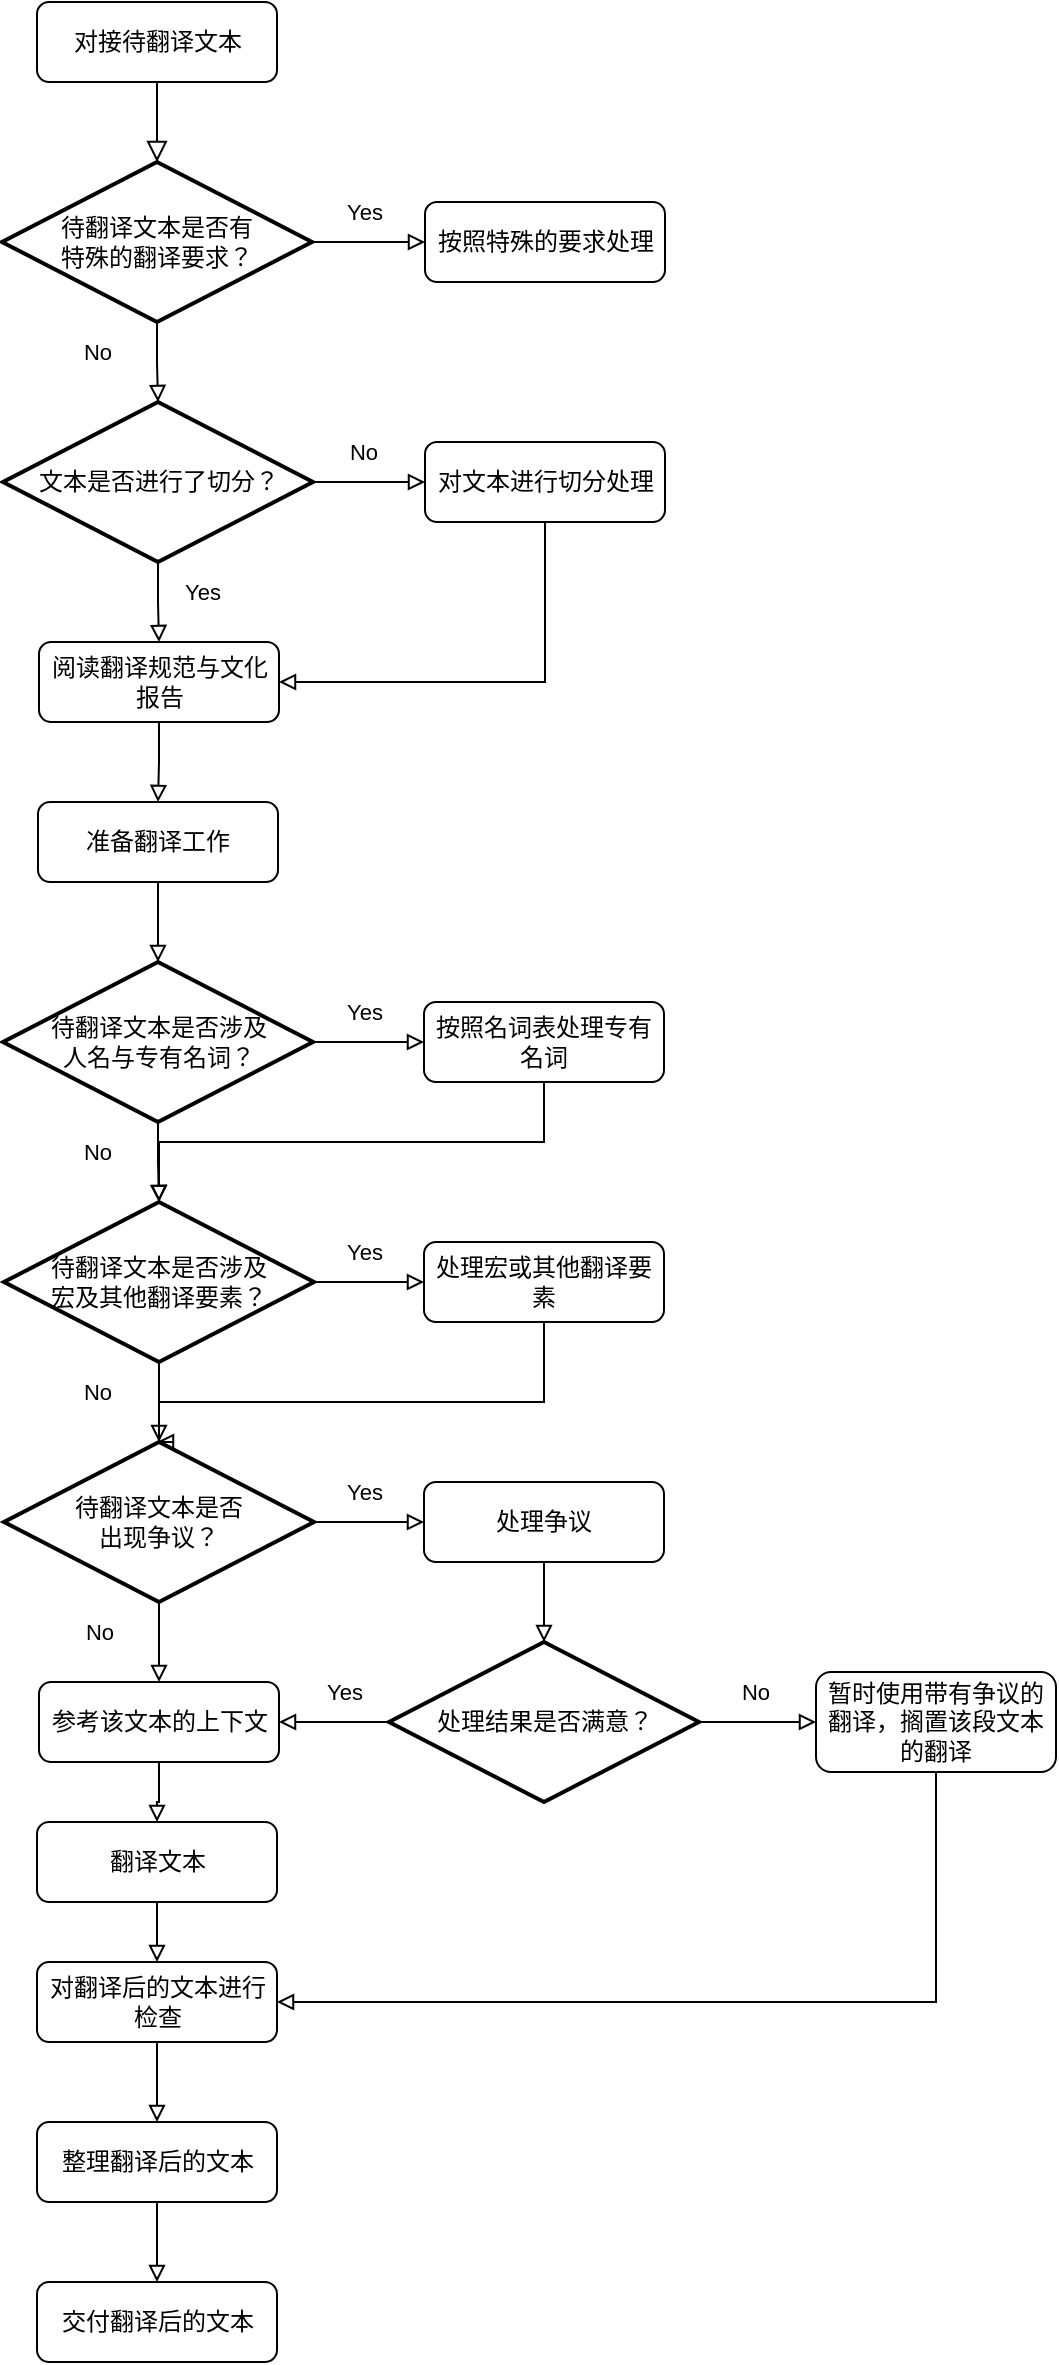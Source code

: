 <mxfile version="24.1.0" type="github">
  <diagram id="C5RBs43oDa-KdzZeNtuy" name="Page-1">
    <mxGraphModel dx="787" dy="516" grid="1" gridSize="10" guides="1" tooltips="1" connect="1" arrows="1" fold="1" page="1" pageScale="1" pageWidth="827" pageHeight="1169" math="0" shadow="0">
      <root>
        <mxCell id="WIyWlLk6GJQsqaUBKTNV-0" />
        <mxCell id="WIyWlLk6GJQsqaUBKTNV-1" parent="WIyWlLk6GJQsqaUBKTNV-0" />
        <mxCell id="WIyWlLk6GJQsqaUBKTNV-2" value="" style="rounded=0;html=1;jettySize=auto;orthogonalLoop=1;fontSize=11;endArrow=block;endFill=0;endSize=8;strokeWidth=1;shadow=0;labelBackgroundColor=none;edgeStyle=orthogonalEdgeStyle;entryX=0.5;entryY=0;entryDx=0;entryDy=0;entryPerimeter=0;" parent="WIyWlLk6GJQsqaUBKTNV-1" source="WIyWlLk6GJQsqaUBKTNV-3" target="IJrdV3IL_r7NS5gYrvFq-0" edge="1">
          <mxGeometry relative="1" as="geometry">
            <mxPoint x="87.5" y="100" as="targetPoint" />
          </mxGeometry>
        </mxCell>
        <mxCell id="WIyWlLk6GJQsqaUBKTNV-3" value="对接待翻译文本" style="rounded=1;whiteSpace=wrap;html=1;fontSize=12;glass=0;strokeWidth=1;shadow=0;" parent="WIyWlLk6GJQsqaUBKTNV-1" vertex="1">
          <mxGeometry x="27.5" y="10" width="120" height="40" as="geometry" />
        </mxCell>
        <mxCell id="IJrdV3IL_r7NS5gYrvFq-50" style="edgeStyle=orthogonalEdgeStyle;rounded=0;orthogonalLoop=1;jettySize=auto;html=1;entryX=0;entryY=0.5;entryDx=0;entryDy=0;strokeColor=default;align=center;verticalAlign=middle;fontFamily=Helvetica;fontSize=11;fontColor=default;labelBackgroundColor=default;endArrow=block;endFill=0;" edge="1" parent="WIyWlLk6GJQsqaUBKTNV-1" source="IJrdV3IL_r7NS5gYrvFq-0" target="IJrdV3IL_r7NS5gYrvFq-1">
          <mxGeometry relative="1" as="geometry" />
        </mxCell>
        <mxCell id="IJrdV3IL_r7NS5gYrvFq-0" value="&lt;div&gt;待翻译文本是否有&lt;/div&gt;&lt;div&gt;特殊的翻译要求？&lt;/div&gt;" style="strokeWidth=2;html=1;shape=mxgraph.flowchart.decision;whiteSpace=wrap;" vertex="1" parent="WIyWlLk6GJQsqaUBKTNV-1">
          <mxGeometry x="10" y="90" width="155" height="80" as="geometry" />
        </mxCell>
        <mxCell id="IJrdV3IL_r7NS5gYrvFq-1" value="按照特殊的要求处理" style="rounded=1;whiteSpace=wrap;html=1;fontSize=12;glass=0;strokeWidth=1;shadow=0;" vertex="1" parent="WIyWlLk6GJQsqaUBKTNV-1">
          <mxGeometry x="221.5" y="110" width="120" height="40" as="geometry" />
        </mxCell>
        <mxCell id="IJrdV3IL_r7NS5gYrvFq-29" style="edgeStyle=orthogonalEdgeStyle;rounded=0;orthogonalLoop=1;jettySize=auto;html=1;entryX=0;entryY=0.5;entryDx=0;entryDy=0;strokeColor=default;align=center;verticalAlign=middle;fontFamily=Helvetica;fontSize=11;fontColor=default;labelBackgroundColor=default;endArrow=block;endFill=0;" edge="1" parent="WIyWlLk6GJQsqaUBKTNV-1" source="IJrdV3IL_r7NS5gYrvFq-2" target="IJrdV3IL_r7NS5gYrvFq-3">
          <mxGeometry relative="1" as="geometry" />
        </mxCell>
        <mxCell id="IJrdV3IL_r7NS5gYrvFq-31" style="edgeStyle=orthogonalEdgeStyle;rounded=0;orthogonalLoop=1;jettySize=auto;html=1;entryX=0.5;entryY=0;entryDx=0;entryDy=0;strokeColor=default;align=center;verticalAlign=middle;fontFamily=Helvetica;fontSize=11;fontColor=default;labelBackgroundColor=default;endArrow=block;endFill=0;" edge="1" parent="WIyWlLk6GJQsqaUBKTNV-1" source="IJrdV3IL_r7NS5gYrvFq-2" target="IJrdV3IL_r7NS5gYrvFq-16">
          <mxGeometry relative="1" as="geometry" />
        </mxCell>
        <mxCell id="IJrdV3IL_r7NS5gYrvFq-2" value="文本是否进行了切分？" style="strokeWidth=2;html=1;shape=mxgraph.flowchart.decision;whiteSpace=wrap;" vertex="1" parent="WIyWlLk6GJQsqaUBKTNV-1">
          <mxGeometry x="10.5" y="210" width="155" height="80" as="geometry" />
        </mxCell>
        <mxCell id="IJrdV3IL_r7NS5gYrvFq-30" style="edgeStyle=orthogonalEdgeStyle;rounded=0;orthogonalLoop=1;jettySize=auto;html=1;entryX=1;entryY=0.5;entryDx=0;entryDy=0;strokeColor=default;align=center;verticalAlign=middle;fontFamily=Helvetica;fontSize=11;fontColor=default;labelBackgroundColor=default;endArrow=block;endFill=0;" edge="1" parent="WIyWlLk6GJQsqaUBKTNV-1" source="IJrdV3IL_r7NS5gYrvFq-3" target="IJrdV3IL_r7NS5gYrvFq-16">
          <mxGeometry relative="1" as="geometry">
            <Array as="points">
              <mxPoint x="281.5" y="350" />
            </Array>
          </mxGeometry>
        </mxCell>
        <mxCell id="IJrdV3IL_r7NS5gYrvFq-3" value="对文本进行切分处理" style="rounded=1;whiteSpace=wrap;html=1;fontSize=12;glass=0;strokeWidth=1;shadow=0;" vertex="1" parent="WIyWlLk6GJQsqaUBKTNV-1">
          <mxGeometry x="221.5" y="230" width="120" height="40" as="geometry" />
        </mxCell>
        <mxCell id="IJrdV3IL_r7NS5gYrvFq-34" style="edgeStyle=orthogonalEdgeStyle;rounded=0;orthogonalLoop=1;jettySize=auto;html=1;strokeColor=default;align=center;verticalAlign=middle;fontFamily=Helvetica;fontSize=11;fontColor=default;labelBackgroundColor=default;endArrow=block;endFill=0;" edge="1" parent="WIyWlLk6GJQsqaUBKTNV-1" source="IJrdV3IL_r7NS5gYrvFq-4" target="IJrdV3IL_r7NS5gYrvFq-11">
          <mxGeometry relative="1" as="geometry" />
        </mxCell>
        <mxCell id="IJrdV3IL_r7NS5gYrvFq-35" style="edgeStyle=orthogonalEdgeStyle;rounded=0;orthogonalLoop=1;jettySize=auto;html=1;strokeColor=default;align=center;verticalAlign=middle;fontFamily=Helvetica;fontSize=11;fontColor=default;labelBackgroundColor=default;endArrow=block;endFill=0;" edge="1" parent="WIyWlLk6GJQsqaUBKTNV-1" source="IJrdV3IL_r7NS5gYrvFq-4" target="IJrdV3IL_r7NS5gYrvFq-6">
          <mxGeometry relative="1" as="geometry" />
        </mxCell>
        <mxCell id="IJrdV3IL_r7NS5gYrvFq-4" value="&lt;div&gt;待翻译文本是否涉及&lt;/div&gt;&lt;div&gt;人名与专有名词？&lt;br&gt;&lt;/div&gt;" style="strokeWidth=2;html=1;shape=mxgraph.flowchart.decision;whiteSpace=wrap;" vertex="1" parent="WIyWlLk6GJQsqaUBKTNV-1">
          <mxGeometry x="10.5" y="490" width="155" height="80" as="geometry" />
        </mxCell>
        <mxCell id="IJrdV3IL_r7NS5gYrvFq-33" style="edgeStyle=orthogonalEdgeStyle;rounded=0;orthogonalLoop=1;jettySize=auto;html=1;strokeColor=default;align=center;verticalAlign=middle;fontFamily=Helvetica;fontSize=11;fontColor=default;labelBackgroundColor=default;endArrow=block;endFill=0;" edge="1" parent="WIyWlLk6GJQsqaUBKTNV-1" source="IJrdV3IL_r7NS5gYrvFq-5" target="IJrdV3IL_r7NS5gYrvFq-4">
          <mxGeometry relative="1" as="geometry" />
        </mxCell>
        <mxCell id="IJrdV3IL_r7NS5gYrvFq-5" value="准备翻译工作" style="rounded=1;whiteSpace=wrap;html=1;fontSize=12;glass=0;strokeWidth=1;shadow=0;" vertex="1" parent="WIyWlLk6GJQsqaUBKTNV-1">
          <mxGeometry x="28" y="410" width="120" height="40" as="geometry" />
        </mxCell>
        <mxCell id="IJrdV3IL_r7NS5gYrvFq-37" style="edgeStyle=orthogonalEdgeStyle;rounded=0;orthogonalLoop=1;jettySize=auto;html=1;entryX=0;entryY=0.5;entryDx=0;entryDy=0;strokeColor=default;align=center;verticalAlign=middle;fontFamily=Helvetica;fontSize=11;fontColor=default;labelBackgroundColor=default;endArrow=block;endFill=0;" edge="1" parent="WIyWlLk6GJQsqaUBKTNV-1" source="IJrdV3IL_r7NS5gYrvFq-6" target="IJrdV3IL_r7NS5gYrvFq-12">
          <mxGeometry relative="1" as="geometry" />
        </mxCell>
        <mxCell id="IJrdV3IL_r7NS5gYrvFq-6" value="&lt;div&gt;待翻译文本是否涉及&lt;/div&gt;&lt;div&gt;宏及其他翻译要素？&lt;br&gt;&lt;/div&gt;" style="strokeWidth=2;html=1;shape=mxgraph.flowchart.decision;whiteSpace=wrap;" vertex="1" parent="WIyWlLk6GJQsqaUBKTNV-1">
          <mxGeometry x="11" y="610" width="155" height="80" as="geometry" />
        </mxCell>
        <mxCell id="IJrdV3IL_r7NS5gYrvFq-22" style="edgeStyle=orthogonalEdgeStyle;rounded=0;orthogonalLoop=1;jettySize=auto;html=1;entryX=0.5;entryY=0;entryDx=0;entryDy=0;strokeColor=default;align=center;verticalAlign=middle;fontFamily=Helvetica;fontSize=11;fontColor=default;labelBackgroundColor=default;endArrow=block;endFill=0;" edge="1" parent="WIyWlLk6GJQsqaUBKTNV-1" source="IJrdV3IL_r7NS5gYrvFq-7" target="IJrdV3IL_r7NS5gYrvFq-13">
          <mxGeometry relative="1" as="geometry" />
        </mxCell>
        <mxCell id="IJrdV3IL_r7NS5gYrvFq-23" style="edgeStyle=orthogonalEdgeStyle;rounded=0;orthogonalLoop=1;jettySize=auto;html=1;entryX=0;entryY=0.5;entryDx=0;entryDy=0;strokeColor=default;align=center;verticalAlign=middle;fontFamily=Helvetica;fontSize=11;fontColor=default;labelBackgroundColor=default;endArrow=block;endFill=0;" edge="1" parent="WIyWlLk6GJQsqaUBKTNV-1" source="IJrdV3IL_r7NS5gYrvFq-7" target="IJrdV3IL_r7NS5gYrvFq-9">
          <mxGeometry relative="1" as="geometry" />
        </mxCell>
        <mxCell id="IJrdV3IL_r7NS5gYrvFq-7" value="&lt;div&gt;待翻译文本是否&lt;/div&gt;&lt;div&gt;出现争议？&lt;br&gt;&lt;/div&gt;" style="strokeWidth=2;html=1;shape=mxgraph.flowchart.decision;whiteSpace=wrap;" vertex="1" parent="WIyWlLk6GJQsqaUBKTNV-1">
          <mxGeometry x="11" y="730" width="155" height="80" as="geometry" />
        </mxCell>
        <mxCell id="IJrdV3IL_r7NS5gYrvFq-25" style="edgeStyle=orthogonalEdgeStyle;rounded=0;orthogonalLoop=1;jettySize=auto;html=1;entryX=1;entryY=0.5;entryDx=0;entryDy=0;strokeColor=default;align=center;verticalAlign=middle;fontFamily=Helvetica;fontSize=11;fontColor=default;labelBackgroundColor=default;endArrow=block;endFill=0;" edge="1" parent="WIyWlLk6GJQsqaUBKTNV-1" source="IJrdV3IL_r7NS5gYrvFq-8" target="IJrdV3IL_r7NS5gYrvFq-13">
          <mxGeometry relative="1" as="geometry" />
        </mxCell>
        <mxCell id="IJrdV3IL_r7NS5gYrvFq-26" style="edgeStyle=orthogonalEdgeStyle;rounded=0;orthogonalLoop=1;jettySize=auto;html=1;entryX=0;entryY=0.5;entryDx=0;entryDy=0;strokeColor=default;align=center;verticalAlign=middle;fontFamily=Helvetica;fontSize=11;fontColor=default;labelBackgroundColor=default;endArrow=block;endFill=0;" edge="1" parent="WIyWlLk6GJQsqaUBKTNV-1" source="IJrdV3IL_r7NS5gYrvFq-8" target="IJrdV3IL_r7NS5gYrvFq-10">
          <mxGeometry relative="1" as="geometry" />
        </mxCell>
        <mxCell id="IJrdV3IL_r7NS5gYrvFq-8" value="处理结果是否满意？" style="strokeWidth=2;html=1;shape=mxgraph.flowchart.decision;whiteSpace=wrap;" vertex="1" parent="WIyWlLk6GJQsqaUBKTNV-1">
          <mxGeometry x="203.5" y="830" width="155" height="80" as="geometry" />
        </mxCell>
        <mxCell id="IJrdV3IL_r7NS5gYrvFq-24" style="edgeStyle=orthogonalEdgeStyle;rounded=0;orthogonalLoop=1;jettySize=auto;html=1;strokeColor=default;align=center;verticalAlign=middle;fontFamily=Helvetica;fontSize=11;fontColor=default;labelBackgroundColor=default;endArrow=block;endFill=0;" edge="1" parent="WIyWlLk6GJQsqaUBKTNV-1" source="IJrdV3IL_r7NS5gYrvFq-9" target="IJrdV3IL_r7NS5gYrvFq-8">
          <mxGeometry relative="1" as="geometry" />
        </mxCell>
        <mxCell id="IJrdV3IL_r7NS5gYrvFq-9" value="处理争议" style="rounded=1;whiteSpace=wrap;html=1;fontSize=12;glass=0;strokeWidth=1;shadow=0;" vertex="1" parent="WIyWlLk6GJQsqaUBKTNV-1">
          <mxGeometry x="221" y="750" width="120" height="40" as="geometry" />
        </mxCell>
        <mxCell id="IJrdV3IL_r7NS5gYrvFq-57" style="edgeStyle=orthogonalEdgeStyle;rounded=0;orthogonalLoop=1;jettySize=auto;html=1;entryX=1;entryY=0.5;entryDx=0;entryDy=0;strokeColor=default;align=center;verticalAlign=middle;fontFamily=Helvetica;fontSize=11;fontColor=default;labelBackgroundColor=default;endArrow=block;endFill=0;" edge="1" parent="WIyWlLk6GJQsqaUBKTNV-1" source="IJrdV3IL_r7NS5gYrvFq-10" target="IJrdV3IL_r7NS5gYrvFq-15">
          <mxGeometry relative="1" as="geometry">
            <Array as="points">
              <mxPoint x="477" y="1010" />
            </Array>
          </mxGeometry>
        </mxCell>
        <mxCell id="IJrdV3IL_r7NS5gYrvFq-10" value="暂时使用带有争议的翻译，搁置该段文本的翻译" style="rounded=1;whiteSpace=wrap;html=1;fontSize=12;glass=0;strokeWidth=1;shadow=0;" vertex="1" parent="WIyWlLk6GJQsqaUBKTNV-1">
          <mxGeometry x="417" y="845" width="120" height="50" as="geometry" />
        </mxCell>
        <mxCell id="IJrdV3IL_r7NS5gYrvFq-11" value="按照名词表处理专有名词" style="rounded=1;whiteSpace=wrap;html=1;fontSize=12;glass=0;strokeWidth=1;shadow=0;" vertex="1" parent="WIyWlLk6GJQsqaUBKTNV-1">
          <mxGeometry x="221" y="510" width="120" height="40" as="geometry" />
        </mxCell>
        <mxCell id="IJrdV3IL_r7NS5gYrvFq-39" style="edgeStyle=orthogonalEdgeStyle;rounded=0;orthogonalLoop=1;jettySize=auto;html=1;strokeColor=default;align=center;verticalAlign=middle;fontFamily=Helvetica;fontSize=11;fontColor=default;labelBackgroundColor=default;endArrow=block;endFill=0;" edge="1" parent="WIyWlLk6GJQsqaUBKTNV-1" source="IJrdV3IL_r7NS5gYrvFq-12">
          <mxGeometry relative="1" as="geometry">
            <mxPoint x="87.5" y="730" as="targetPoint" />
            <Array as="points">
              <mxPoint x="281.5" y="710" />
              <mxPoint x="88.5" y="710" />
              <mxPoint x="88.5" y="730" />
            </Array>
          </mxGeometry>
        </mxCell>
        <mxCell id="IJrdV3IL_r7NS5gYrvFq-12" value="处理宏或其他翻译要素" style="rounded=1;whiteSpace=wrap;html=1;fontSize=12;glass=0;strokeWidth=1;shadow=0;" vertex="1" parent="WIyWlLk6GJQsqaUBKTNV-1">
          <mxGeometry x="221" y="630" width="120" height="40" as="geometry" />
        </mxCell>
        <mxCell id="IJrdV3IL_r7NS5gYrvFq-41" style="edgeStyle=orthogonalEdgeStyle;rounded=0;orthogonalLoop=1;jettySize=auto;html=1;entryX=0.5;entryY=0;entryDx=0;entryDy=0;strokeColor=default;align=center;verticalAlign=middle;fontFamily=Helvetica;fontSize=11;fontColor=default;labelBackgroundColor=default;endArrow=block;endFill=0;" edge="1" parent="WIyWlLk6GJQsqaUBKTNV-1" source="IJrdV3IL_r7NS5gYrvFq-13" target="IJrdV3IL_r7NS5gYrvFq-40">
          <mxGeometry relative="1" as="geometry" />
        </mxCell>
        <mxCell id="IJrdV3IL_r7NS5gYrvFq-13" value="参考该文本的上下文" style="rounded=1;whiteSpace=wrap;html=1;fontSize=12;glass=0;strokeWidth=1;shadow=0;" vertex="1" parent="WIyWlLk6GJQsqaUBKTNV-1">
          <mxGeometry x="28.5" y="850" width="120" height="40" as="geometry" />
        </mxCell>
        <mxCell id="IJrdV3IL_r7NS5gYrvFq-20" style="edgeStyle=orthogonalEdgeStyle;rounded=0;orthogonalLoop=1;jettySize=auto;html=1;entryX=0.5;entryY=0;entryDx=0;entryDy=0;strokeColor=default;align=center;verticalAlign=middle;fontFamily=Helvetica;fontSize=11;fontColor=default;labelBackgroundColor=default;endArrow=block;endFill=0;" edge="1" parent="WIyWlLk6GJQsqaUBKTNV-1" source="IJrdV3IL_r7NS5gYrvFq-15" target="IJrdV3IL_r7NS5gYrvFq-18">
          <mxGeometry relative="1" as="geometry" />
        </mxCell>
        <mxCell id="IJrdV3IL_r7NS5gYrvFq-15" value="对翻译后的文本进行检查" style="rounded=1;whiteSpace=wrap;html=1;fontSize=12;glass=0;strokeWidth=1;shadow=0;" vertex="1" parent="WIyWlLk6GJQsqaUBKTNV-1">
          <mxGeometry x="27.5" y="990" width="120" height="40" as="geometry" />
        </mxCell>
        <mxCell id="IJrdV3IL_r7NS5gYrvFq-32" style="edgeStyle=orthogonalEdgeStyle;rounded=0;orthogonalLoop=1;jettySize=auto;html=1;strokeColor=default;align=center;verticalAlign=middle;fontFamily=Helvetica;fontSize=11;fontColor=default;labelBackgroundColor=default;endArrow=block;endFill=0;" edge="1" parent="WIyWlLk6GJQsqaUBKTNV-1" source="IJrdV3IL_r7NS5gYrvFq-16" target="IJrdV3IL_r7NS5gYrvFq-5">
          <mxGeometry relative="1" as="geometry" />
        </mxCell>
        <mxCell id="IJrdV3IL_r7NS5gYrvFq-16" value="阅读翻译规范与文化报告" style="rounded=1;whiteSpace=wrap;html=1;fontSize=12;glass=0;strokeWidth=1;shadow=0;" vertex="1" parent="WIyWlLk6GJQsqaUBKTNV-1">
          <mxGeometry x="28.5" y="330" width="120" height="40" as="geometry" />
        </mxCell>
        <mxCell id="IJrdV3IL_r7NS5gYrvFq-17" value="交付翻译后的文本" style="rounded=1;whiteSpace=wrap;html=1;fontSize=12;glass=0;strokeWidth=1;shadow=0;" vertex="1" parent="WIyWlLk6GJQsqaUBKTNV-1">
          <mxGeometry x="27.5" y="1150" width="120" height="40" as="geometry" />
        </mxCell>
        <mxCell id="IJrdV3IL_r7NS5gYrvFq-19" style="edgeStyle=orthogonalEdgeStyle;rounded=0;orthogonalLoop=1;jettySize=auto;html=1;entryX=0.5;entryY=0;entryDx=0;entryDy=0;endArrow=block;endFill=0;" edge="1" parent="WIyWlLk6GJQsqaUBKTNV-1" source="IJrdV3IL_r7NS5gYrvFq-18" target="IJrdV3IL_r7NS5gYrvFq-17">
          <mxGeometry relative="1" as="geometry" />
        </mxCell>
        <mxCell id="IJrdV3IL_r7NS5gYrvFq-18" value="整理翻译后的文本" style="rounded=1;whiteSpace=wrap;html=1;fontSize=12;glass=0;strokeWidth=1;shadow=0;" vertex="1" parent="WIyWlLk6GJQsqaUBKTNV-1">
          <mxGeometry x="27.5" y="1070" width="120" height="40" as="geometry" />
        </mxCell>
        <mxCell id="IJrdV3IL_r7NS5gYrvFq-28" style="edgeStyle=orthogonalEdgeStyle;rounded=0;orthogonalLoop=1;jettySize=auto;html=1;entryX=0.5;entryY=0;entryDx=0;entryDy=0;entryPerimeter=0;strokeColor=default;align=center;verticalAlign=middle;fontFamily=Helvetica;fontSize=11;fontColor=default;labelBackgroundColor=default;endArrow=block;endFill=0;" edge="1" parent="WIyWlLk6GJQsqaUBKTNV-1" source="IJrdV3IL_r7NS5gYrvFq-0" target="IJrdV3IL_r7NS5gYrvFq-2">
          <mxGeometry relative="1" as="geometry" />
        </mxCell>
        <mxCell id="IJrdV3IL_r7NS5gYrvFq-36" style="edgeStyle=orthogonalEdgeStyle;rounded=0;orthogonalLoop=1;jettySize=auto;html=1;entryX=0.5;entryY=0;entryDx=0;entryDy=0;entryPerimeter=0;strokeColor=default;align=center;verticalAlign=middle;fontFamily=Helvetica;fontSize=11;fontColor=default;labelBackgroundColor=default;endArrow=block;endFill=0;" edge="1" parent="WIyWlLk6GJQsqaUBKTNV-1" source="IJrdV3IL_r7NS5gYrvFq-11" target="IJrdV3IL_r7NS5gYrvFq-6">
          <mxGeometry relative="1" as="geometry">
            <Array as="points">
              <mxPoint x="281.5" y="580" />
              <mxPoint x="88.5" y="580" />
            </Array>
          </mxGeometry>
        </mxCell>
        <mxCell id="IJrdV3IL_r7NS5gYrvFq-38" style="edgeStyle=orthogonalEdgeStyle;rounded=0;orthogonalLoop=1;jettySize=auto;html=1;entryX=0.5;entryY=0;entryDx=0;entryDy=0;entryPerimeter=0;strokeColor=default;align=center;verticalAlign=middle;fontFamily=Helvetica;fontSize=11;fontColor=default;labelBackgroundColor=default;endArrow=block;endFill=0;" edge="1" parent="WIyWlLk6GJQsqaUBKTNV-1" source="IJrdV3IL_r7NS5gYrvFq-6" target="IJrdV3IL_r7NS5gYrvFq-7">
          <mxGeometry relative="1" as="geometry" />
        </mxCell>
        <mxCell id="IJrdV3IL_r7NS5gYrvFq-42" style="edgeStyle=orthogonalEdgeStyle;rounded=0;orthogonalLoop=1;jettySize=auto;html=1;strokeColor=default;align=center;verticalAlign=middle;fontFamily=Helvetica;fontSize=11;fontColor=default;labelBackgroundColor=default;endArrow=block;endFill=0;" edge="1" parent="WIyWlLk6GJQsqaUBKTNV-1" source="IJrdV3IL_r7NS5gYrvFq-40" target="IJrdV3IL_r7NS5gYrvFq-15">
          <mxGeometry relative="1" as="geometry" />
        </mxCell>
        <mxCell id="IJrdV3IL_r7NS5gYrvFq-40" value="翻译文本" style="rounded=1;whiteSpace=wrap;html=1;fontSize=12;glass=0;strokeWidth=1;shadow=0;" vertex="1" parent="WIyWlLk6GJQsqaUBKTNV-1">
          <mxGeometry x="27.5" y="920" width="120" height="40" as="geometry" />
        </mxCell>
        <mxCell id="IJrdV3IL_r7NS5gYrvFq-43" value="No" style="text;html=1;align=center;verticalAlign=middle;whiteSpace=wrap;rounded=0;fontFamily=Helvetica;fontSize=11;fontColor=default;labelBackgroundColor=default;" vertex="1" parent="WIyWlLk6GJQsqaUBKTNV-1">
          <mxGeometry x="161" y="220" width="60" height="30" as="geometry" />
        </mxCell>
        <mxCell id="IJrdV3IL_r7NS5gYrvFq-44" value="Yes" style="text;html=1;align=center;verticalAlign=middle;resizable=0;points=[];autosize=1;strokeColor=none;fillColor=none;fontFamily=Helvetica;fontSize=11;fontColor=default;labelBackgroundColor=default;" vertex="1" parent="WIyWlLk6GJQsqaUBKTNV-1">
          <mxGeometry x="90" y="290" width="40" height="30" as="geometry" />
        </mxCell>
        <mxCell id="IJrdV3IL_r7NS5gYrvFq-46" value="Yes" style="text;html=1;align=center;verticalAlign=middle;resizable=0;points=[];autosize=1;strokeColor=none;fillColor=none;fontFamily=Helvetica;fontSize=11;fontColor=default;labelBackgroundColor=default;" vertex="1" parent="WIyWlLk6GJQsqaUBKTNV-1">
          <mxGeometry x="171" y="500" width="40" height="30" as="geometry" />
        </mxCell>
        <mxCell id="IJrdV3IL_r7NS5gYrvFq-47" value="No" style="text;html=1;align=center;verticalAlign=middle;whiteSpace=wrap;rounded=0;fontFamily=Helvetica;fontSize=11;fontColor=default;labelBackgroundColor=default;" vertex="1" parent="WIyWlLk6GJQsqaUBKTNV-1">
          <mxGeometry x="27.5" y="570" width="60" height="30" as="geometry" />
        </mxCell>
        <mxCell id="IJrdV3IL_r7NS5gYrvFq-48" value="Yes" style="text;html=1;align=center;verticalAlign=middle;resizable=0;points=[];autosize=1;strokeColor=none;fillColor=none;fontFamily=Helvetica;fontSize=11;fontColor=default;labelBackgroundColor=default;" vertex="1" parent="WIyWlLk6GJQsqaUBKTNV-1">
          <mxGeometry x="171" y="620" width="40" height="30" as="geometry" />
        </mxCell>
        <mxCell id="IJrdV3IL_r7NS5gYrvFq-49" value="No" style="text;html=1;align=center;verticalAlign=middle;whiteSpace=wrap;rounded=0;fontFamily=Helvetica;fontSize=11;fontColor=default;labelBackgroundColor=default;" vertex="1" parent="WIyWlLk6GJQsqaUBKTNV-1">
          <mxGeometry x="27.5" y="690" width="60" height="30" as="geometry" />
        </mxCell>
        <mxCell id="IJrdV3IL_r7NS5gYrvFq-51" value="Yes" style="text;html=1;align=center;verticalAlign=middle;resizable=0;points=[];autosize=1;strokeColor=none;fillColor=none;fontFamily=Helvetica;fontSize=11;fontColor=default;labelBackgroundColor=default;" vertex="1" parent="WIyWlLk6GJQsqaUBKTNV-1">
          <mxGeometry x="171" y="100" width="40" height="30" as="geometry" />
        </mxCell>
        <mxCell id="IJrdV3IL_r7NS5gYrvFq-52" value="No" style="text;html=1;align=center;verticalAlign=middle;whiteSpace=wrap;rounded=0;fontFamily=Helvetica;fontSize=11;fontColor=default;labelBackgroundColor=default;" vertex="1" parent="WIyWlLk6GJQsqaUBKTNV-1">
          <mxGeometry x="27.5" y="170" width="60" height="30" as="geometry" />
        </mxCell>
        <mxCell id="IJrdV3IL_r7NS5gYrvFq-53" value="Yes" style="text;html=1;align=center;verticalAlign=middle;resizable=0;points=[];autosize=1;strokeColor=none;fillColor=none;fontFamily=Helvetica;fontSize=11;fontColor=default;labelBackgroundColor=default;" vertex="1" parent="WIyWlLk6GJQsqaUBKTNV-1">
          <mxGeometry x="171" y="740" width="40" height="30" as="geometry" />
        </mxCell>
        <mxCell id="IJrdV3IL_r7NS5gYrvFq-54" value="Yes" style="text;html=1;align=center;verticalAlign=middle;resizable=0;points=[];autosize=1;strokeColor=none;fillColor=none;fontFamily=Helvetica;fontSize=11;fontColor=default;labelBackgroundColor=default;" vertex="1" parent="WIyWlLk6GJQsqaUBKTNV-1">
          <mxGeometry x="161" y="840" width="40" height="30" as="geometry" />
        </mxCell>
        <mxCell id="IJrdV3IL_r7NS5gYrvFq-55" value="No" style="text;html=1;align=center;verticalAlign=middle;whiteSpace=wrap;rounded=0;fontFamily=Helvetica;fontSize=11;fontColor=default;labelBackgroundColor=default;" vertex="1" parent="WIyWlLk6GJQsqaUBKTNV-1">
          <mxGeometry x="357.0" y="840" width="60" height="30" as="geometry" />
        </mxCell>
        <mxCell id="IJrdV3IL_r7NS5gYrvFq-56" value="No" style="text;html=1;align=center;verticalAlign=middle;whiteSpace=wrap;rounded=0;fontFamily=Helvetica;fontSize=11;fontColor=default;labelBackgroundColor=default;" vertex="1" parent="WIyWlLk6GJQsqaUBKTNV-1">
          <mxGeometry x="28.5" y="810" width="60" height="30" as="geometry" />
        </mxCell>
      </root>
    </mxGraphModel>
  </diagram>
</mxfile>
